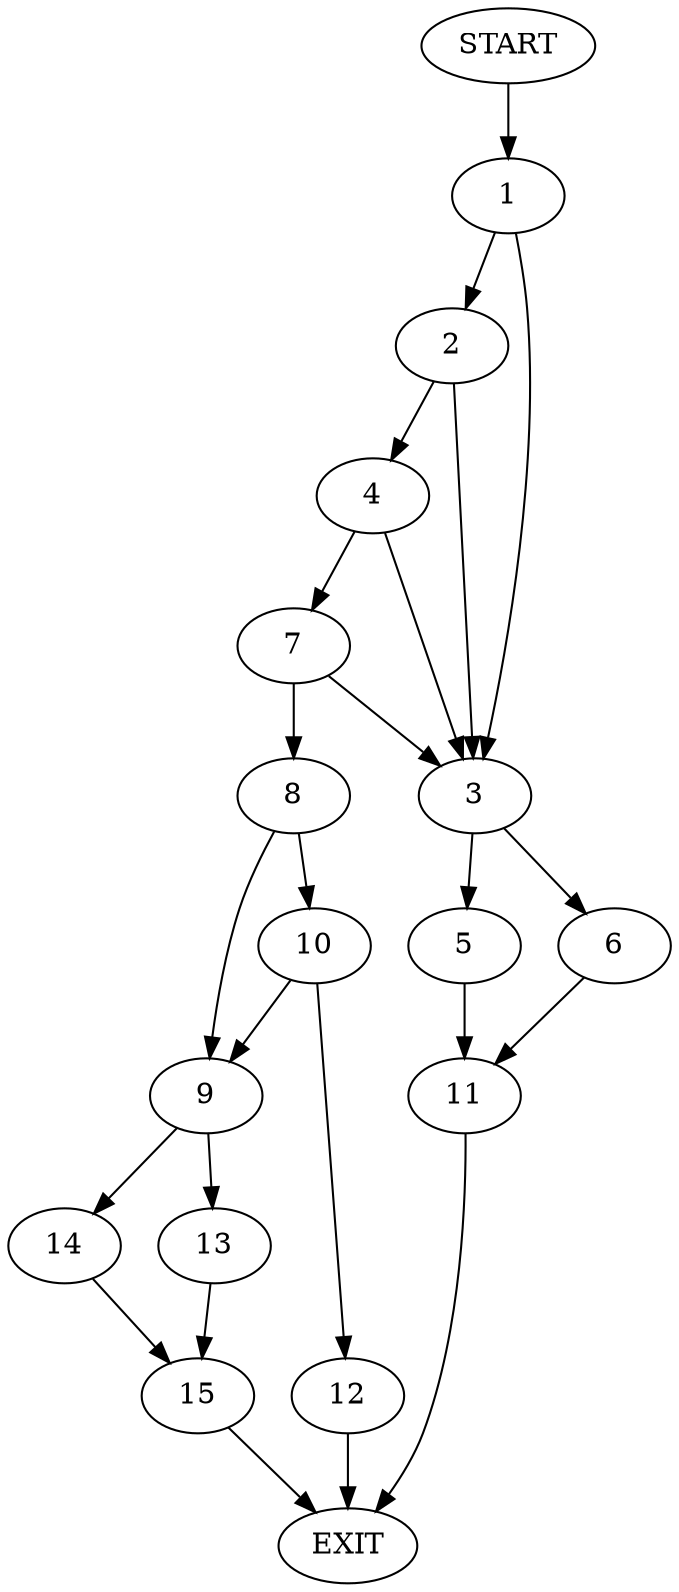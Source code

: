 digraph {
0 [label="START"]
16 [label="EXIT"]
0 -> 1
1 -> 2
1 -> 3
2 -> 4
2 -> 3
3 -> 5
3 -> 6
4 -> 3
4 -> 7
7 -> 3
7 -> 8
8 -> 9
8 -> 10
5 -> 11
6 -> 11
11 -> 16
10 -> 9
10 -> 12
9 -> 13
9 -> 14
12 -> 16
13 -> 15
14 -> 15
15 -> 16
}
